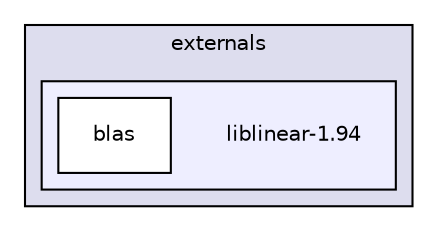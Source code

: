 digraph "externals/liblinear-1.94" {
  compound=true
  node [ fontsize="10", fontname="Helvetica"];
  edge [ labelfontsize="10", labelfontname="Helvetica"];
  subgraph clusterdir_2cd22813d85f759191becb0484c783ca {
    graph [ bgcolor="#ddddee", pencolor="black", label="externals" fontname="Helvetica", fontsize="10", URL="dir_2cd22813d85f759191becb0484c783ca.html"]
  subgraph clusterdir_f1e454c9567da7020d340ae5bfb0116d {
    graph [ bgcolor="#eeeeff", pencolor="black", label="" URL="dir_f1e454c9567da7020d340ae5bfb0116d.html"];
    dir_f1e454c9567da7020d340ae5bfb0116d [shape=plaintext label="liblinear-1.94"];
    dir_9e018b47a9c35ced86741e43eae96328 [shape=box label="blas" color="black" fillcolor="white" style="filled" URL="dir_9e018b47a9c35ced86741e43eae96328.html"];
  }
  }
}
